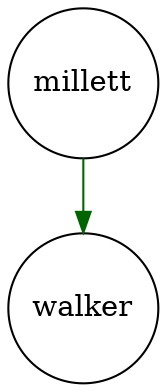 digraph fullagr_millett_walker { 
 K=0.6 
 "millett" -> { "walker" } [color="darkgreen", arrowhead="normal", penwidth=1, href="#138"]; 
 "millett" [shape="circle", fixedsize="true", height=1, width=1, style="filled", fillcolor="white", href="#millett"]; 
 "walker" [shape="circle", fixedsize="true", height=1, width=1, style="filled", fillcolor="white", href="#walker"]; 

}